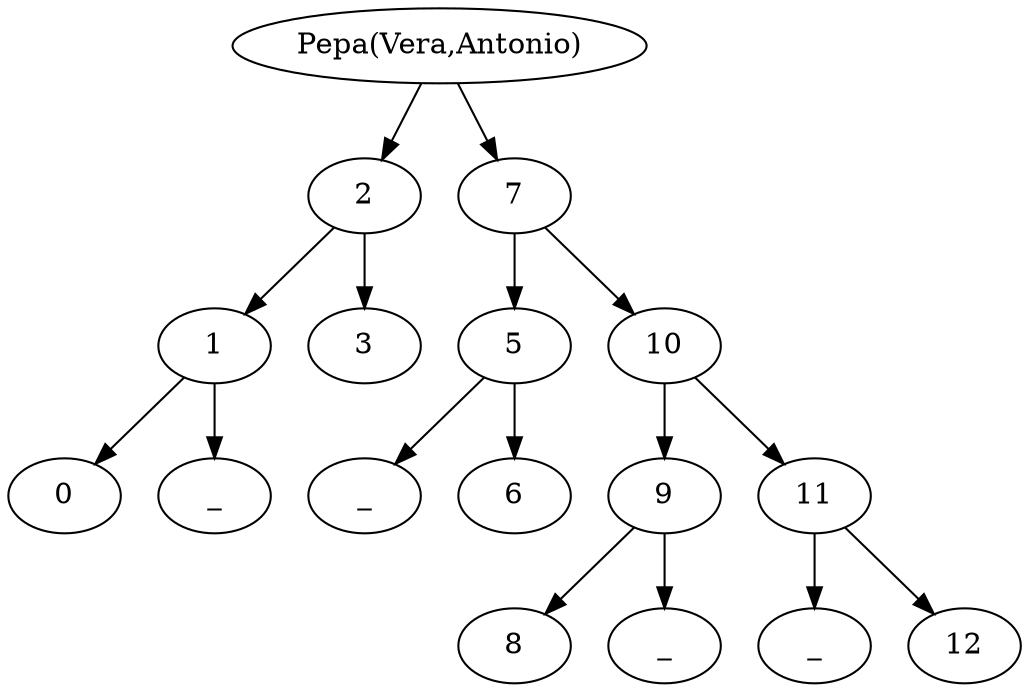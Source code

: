 strict digraph G {
  1 [ label="Pepa(Vera,Antonio)" ];
  2 [ label="2" ];
  3 [ label="1" ];
  4 [ label="0" ];
  5 [ label="_" ];
  6 [ label="3" ];
  7 [ label="7" ];
  8 [ label="5" ];
  9 [ label="_" ];
  10 [ label="6" ];
  11 [ label="10" ];
  12 [ label="9" ];
  13 [ label="8" ];
  14 [ label="_" ];
  15 [ label="11" ];
  16 [ label="_" ];
  17 [ label="12" ];
  1 -> 2 [ ];
  1 -> 7 [ ];
  2 -> 3 [ ];
  2 -> 6 [ ];
  3 -> 4 [ ];
  3 -> 5 [ ];
  7 -> 8 [ ];
  7 -> 11 [ ];
  8 -> 9 [ ];
  8 -> 10 [ ];
  11 -> 12 [ ];
  11 -> 15 [ ];
  12 -> 13 [ ];
  12 -> 14 [ ];
  15 -> 16 [ ];
  15 -> 17 [ ];
}
